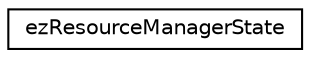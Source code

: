 digraph "Graphical Class Hierarchy"
{
 // LATEX_PDF_SIZE
  edge [fontname="Helvetica",fontsize="10",labelfontname="Helvetica",labelfontsize="10"];
  node [fontname="Helvetica",fontsize="10",shape=record];
  rankdir="LR";
  Node0 [label="ezResourceManagerState",height=0.2,width=0.4,color="black", fillcolor="white", style="filled",URL="$d6/d25/classez_resource_manager_state.htm",tooltip=" "];
}
